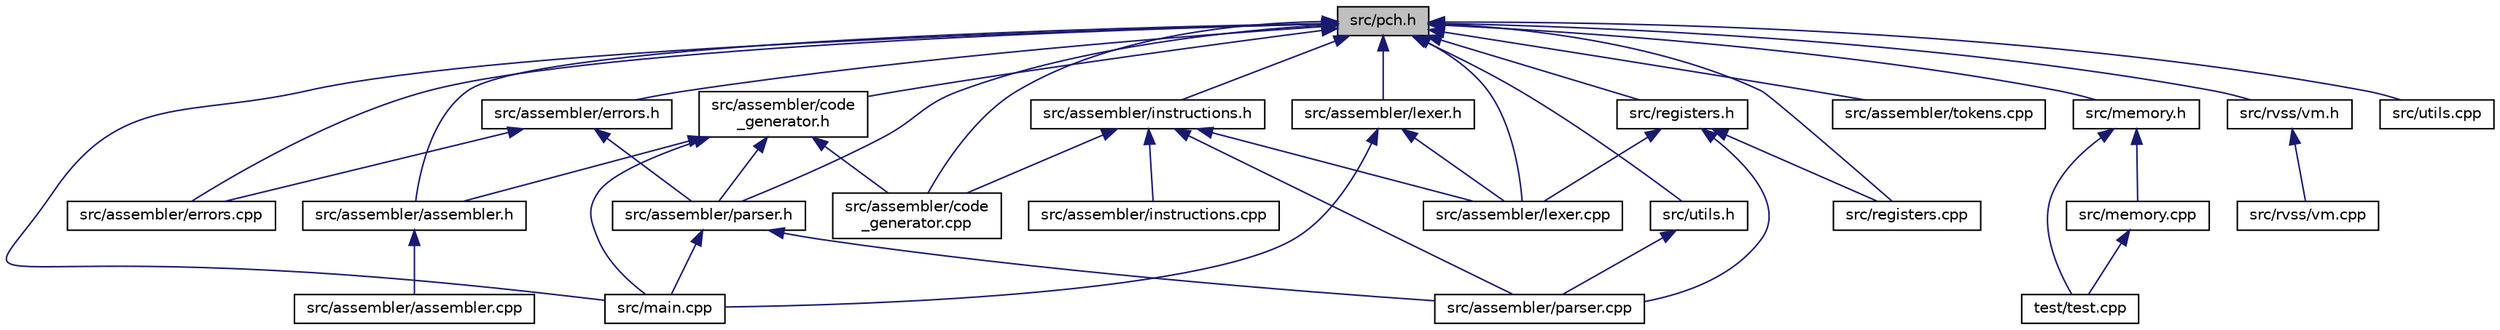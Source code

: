 digraph "src/pch.h"
{
 // LATEX_PDF_SIZE
  edge [fontname="Helvetica",fontsize="10",labelfontname="Helvetica",labelfontsize="10"];
  node [fontname="Helvetica",fontsize="10",shape=record];
  Node1 [label="src/pch.h",height=0.2,width=0.4,color="black", fillcolor="grey75", style="filled", fontcolor="black",tooltip=" "];
  Node1 -> Node2 [dir="back",color="midnightblue",fontsize="10",style="solid"];
  Node2 [label="src/assembler/assembler.h",height=0.2,width=0.4,color="black", fillcolor="white", style="filled",URL="$assembler_8h.html",tooltip=" "];
  Node2 -> Node3 [dir="back",color="midnightblue",fontsize="10",style="solid"];
  Node3 [label="src/assembler/assembler.cpp",height=0.2,width=0.4,color="black", fillcolor="white", style="filled",URL="$assembler_8cpp.html",tooltip=" "];
  Node1 -> Node4 [dir="back",color="midnightblue",fontsize="10",style="solid"];
  Node4 [label="src/assembler/code\l_generator.cpp",height=0.2,width=0.4,color="black", fillcolor="white", style="filled",URL="$code__generator_8cpp.html",tooltip=" "];
  Node1 -> Node5 [dir="back",color="midnightblue",fontsize="10",style="solid"];
  Node5 [label="src/assembler/code\l_generator.h",height=0.2,width=0.4,color="black", fillcolor="white", style="filled",URL="$code__generator_8h.html",tooltip="Contains the definition of the ICUnit struct and functions for generating machine code."];
  Node5 -> Node2 [dir="back",color="midnightblue",fontsize="10",style="solid"];
  Node5 -> Node4 [dir="back",color="midnightblue",fontsize="10",style="solid"];
  Node5 -> Node6 [dir="back",color="midnightblue",fontsize="10",style="solid"];
  Node6 [label="src/assembler/parser.h",height=0.2,width=0.4,color="black", fillcolor="white", style="filled",URL="$parser_8h.html",tooltip="Contains the definition of the Parser class for parsing tokens and generating intermediate code."];
  Node6 -> Node7 [dir="back",color="midnightblue",fontsize="10",style="solid"];
  Node7 [label="src/assembler/parser.cpp",height=0.2,width=0.4,color="black", fillcolor="white", style="filled",URL="$parser_8cpp.html",tooltip=" "];
  Node6 -> Node8 [dir="back",color="midnightblue",fontsize="10",style="solid"];
  Node8 [label="src/main.cpp",height=0.2,width=0.4,color="black", fillcolor="white", style="filled",URL="$main_8cpp.html",tooltip=" "];
  Node5 -> Node8 [dir="back",color="midnightblue",fontsize="10",style="solid"];
  Node1 -> Node9 [dir="back",color="midnightblue",fontsize="10",style="solid"];
  Node9 [label="src/assembler/errors.cpp",height=0.2,width=0.4,color="black", fillcolor="white", style="filled",URL="$errors_8cpp.html",tooltip=" "];
  Node1 -> Node10 [dir="back",color="midnightblue",fontsize="10",style="solid"];
  Node10 [label="src/assembler/errors.h",height=0.2,width=0.4,color="black", fillcolor="white", style="filled",URL="$errors_8h.html",tooltip="Defines error handling structures and error types for syntax and semantic errors in the assembler."];
  Node10 -> Node9 [dir="back",color="midnightblue",fontsize="10",style="solid"];
  Node10 -> Node6 [dir="back",color="midnightblue",fontsize="10",style="solid"];
  Node1 -> Node11 [dir="back",color="midnightblue",fontsize="10",style="solid"];
  Node11 [label="src/assembler/instructions.h",height=0.2,width=0.4,color="black", fillcolor="white", style="filled",URL="$instructions_8h.html",tooltip="Contains the declarations for the InstructionEncoding struct and related functions."];
  Node11 -> Node4 [dir="back",color="midnightblue",fontsize="10",style="solid"];
  Node11 -> Node12 [dir="back",color="midnightblue",fontsize="10",style="solid"];
  Node12 [label="src/assembler/instructions.cpp",height=0.2,width=0.4,color="black", fillcolor="white", style="filled",URL="$instructions_8cpp.html",tooltip=" "];
  Node11 -> Node13 [dir="back",color="midnightblue",fontsize="10",style="solid"];
  Node13 [label="src/assembler/lexer.cpp",height=0.2,width=0.4,color="black", fillcolor="white", style="filled",URL="$lexer_8cpp.html",tooltip=" "];
  Node11 -> Node7 [dir="back",color="midnightblue",fontsize="10",style="solid"];
  Node1 -> Node13 [dir="back",color="midnightblue",fontsize="10",style="solid"];
  Node1 -> Node14 [dir="back",color="midnightblue",fontsize="10",style="solid"];
  Node14 [label="src/assembler/lexer.h",height=0.2,width=0.4,color="black", fillcolor="white", style="filled",URL="$lexer_8h.html",tooltip="Contains the definition of the Lexer class."];
  Node14 -> Node13 [dir="back",color="midnightblue",fontsize="10",style="solid"];
  Node14 -> Node8 [dir="back",color="midnightblue",fontsize="10",style="solid"];
  Node1 -> Node6 [dir="back",color="midnightblue",fontsize="10",style="solid"];
  Node1 -> Node15 [dir="back",color="midnightblue",fontsize="10",style="solid"];
  Node15 [label="src/assembler/tokens.cpp",height=0.2,width=0.4,color="black", fillcolor="white", style="filled",URL="$tokens_8cpp.html",tooltip=" "];
  Node1 -> Node8 [dir="back",color="midnightblue",fontsize="10",style="solid"];
  Node1 -> Node16 [dir="back",color="midnightblue",fontsize="10",style="solid"];
  Node16 [label="src/memory.h",height=0.2,width=0.4,color="black", fillcolor="white", style="filled",URL="$memory_8h.html",tooltip="Contains the definition of the MemoryBlock and Memory classes."];
  Node16 -> Node17 [dir="back",color="midnightblue",fontsize="10",style="solid"];
  Node17 [label="src/memory.cpp",height=0.2,width=0.4,color="black", fillcolor="white", style="filled",URL="$memory_8cpp.html",tooltip=" "];
  Node17 -> Node18 [dir="back",color="midnightblue",fontsize="10",style="solid"];
  Node18 [label="test/test.cpp",height=0.2,width=0.4,color="black", fillcolor="white", style="filled",URL="$test_8cpp.html",tooltip=" "];
  Node16 -> Node18 [dir="back",color="midnightblue",fontsize="10",style="solid"];
  Node1 -> Node19 [dir="back",color="midnightblue",fontsize="10",style="solid"];
  Node19 [label="src/registers.cpp",height=0.2,width=0.4,color="black", fillcolor="white", style="filled",URL="$registers_8cpp.html",tooltip=" "];
  Node1 -> Node20 [dir="back",color="midnightblue",fontsize="10",style="solid"];
  Node20 [label="src/registers.h",height=0.2,width=0.4,color="black", fillcolor="white", style="filled",URL="$registers_8h.html",tooltip="Contains the definition of the RegisterFile class for managing registers in the simulator."];
  Node20 -> Node13 [dir="back",color="midnightblue",fontsize="10",style="solid"];
  Node20 -> Node7 [dir="back",color="midnightblue",fontsize="10",style="solid"];
  Node20 -> Node19 [dir="back",color="midnightblue",fontsize="10",style="solid"];
  Node1 -> Node21 [dir="back",color="midnightblue",fontsize="10",style="solid"];
  Node21 [label="src/rvss/vm.h",height=0.2,width=0.4,color="black", fillcolor="white", style="filled",URL="$vm_8h.html",tooltip=" "];
  Node21 -> Node22 [dir="back",color="midnightblue",fontsize="10",style="solid"];
  Node22 [label="src/rvss/vm.cpp",height=0.2,width=0.4,color="black", fillcolor="white", style="filled",URL="$vm_8cpp.html",tooltip=" "];
  Node1 -> Node23 [dir="back",color="midnightblue",fontsize="10",style="solid"];
  Node23 [label="src/utils.cpp",height=0.2,width=0.4,color="black", fillcolor="white", style="filled",URL="$utils_8cpp.html",tooltip=" "];
  Node1 -> Node24 [dir="back",color="midnightblue",fontsize="10",style="solid"];
  Node24 [label="src/utils.h",height=0.2,width=0.4,color="black", fillcolor="white", style="filled",URL="$utils_8h.html",tooltip="Contains utility functions for file I/O and string manipulation."];
  Node24 -> Node7 [dir="back",color="midnightblue",fontsize="10",style="solid"];
}
